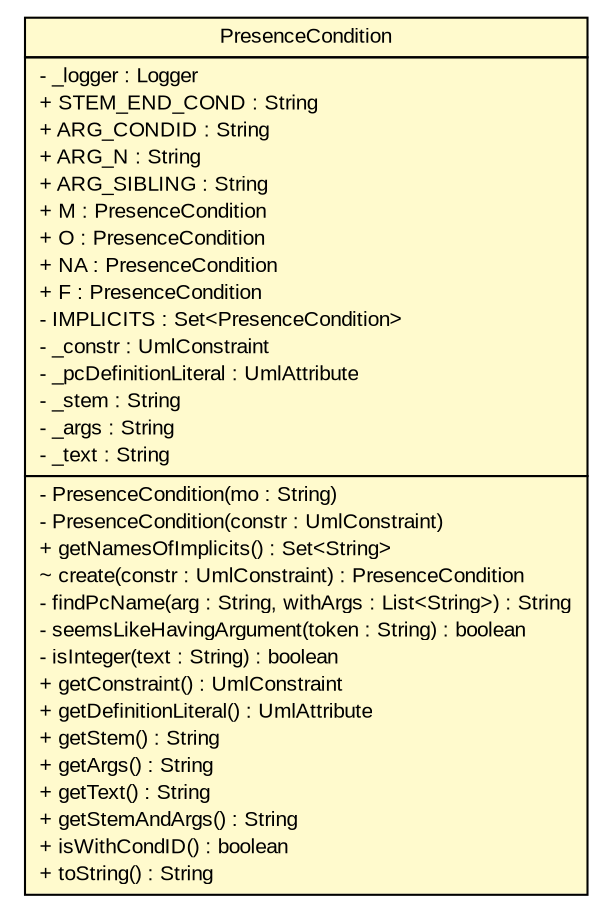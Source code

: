 #!/usr/local/bin/dot
#
# Class diagram 
# Generated by UMLGraph version R5_6_6-6-g3bdff0 (http://www.umlgraph.org/)
#

digraph G {
	edge [fontname="arial",fontsize=10,labelfontname="arial",labelfontsize=10];
	node [fontname="arial",fontsize=10,shape=plaintext];
	nodesep=0.25;
	ranksep=0.5;
	// org.tanjakostic.jcleancim.model.PresenceCondition
	c161687 [label=<<table title="org.tanjakostic.jcleancim.model.PresenceCondition" border="0" cellborder="1" cellspacing="0" cellpadding="2" port="p" bgcolor="lemonChiffon" href="./PresenceCondition.html">
		<tr><td><table border="0" cellspacing="0" cellpadding="1">
<tr><td align="center" balign="center"> PresenceCondition </td></tr>
		</table></td></tr>
		<tr><td><table border="0" cellspacing="0" cellpadding="1">
<tr><td align="left" balign="left"> - _logger : Logger </td></tr>
<tr><td align="left" balign="left"> + STEM_END_COND : String </td></tr>
<tr><td align="left" balign="left"> + ARG_CONDID : String </td></tr>
<tr><td align="left" balign="left"> + ARG_N : String </td></tr>
<tr><td align="left" balign="left"> + ARG_SIBLING : String </td></tr>
<tr><td align="left" balign="left"> + M : PresenceCondition </td></tr>
<tr><td align="left" balign="left"> + O : PresenceCondition </td></tr>
<tr><td align="left" balign="left"> + NA : PresenceCondition </td></tr>
<tr><td align="left" balign="left"> + F : PresenceCondition </td></tr>
<tr><td align="left" balign="left"> - IMPLICITS : Set&lt;PresenceCondition&gt; </td></tr>
<tr><td align="left" balign="left"> - _constr : UmlConstraint </td></tr>
<tr><td align="left" balign="left"> - _pcDefinitionLiteral : UmlAttribute </td></tr>
<tr><td align="left" balign="left"> - _stem : String </td></tr>
<tr><td align="left" balign="left"> - _args : String </td></tr>
<tr><td align="left" balign="left"> - _text : String </td></tr>
		</table></td></tr>
		<tr><td><table border="0" cellspacing="0" cellpadding="1">
<tr><td align="left" balign="left"> - PresenceCondition(mo : String) </td></tr>
<tr><td align="left" balign="left"> - PresenceCondition(constr : UmlConstraint) </td></tr>
<tr><td align="left" balign="left"> + getNamesOfImplicits() : Set&lt;String&gt; </td></tr>
<tr><td align="left" balign="left"> ~ create(constr : UmlConstraint) : PresenceCondition </td></tr>
<tr><td align="left" balign="left"> - findPcName(arg : String, withArgs : List&lt;String&gt;) : String </td></tr>
<tr><td align="left" balign="left"> - seemsLikeHavingArgument(token : String) : boolean </td></tr>
<tr><td align="left" balign="left"> - isInteger(text : String) : boolean </td></tr>
<tr><td align="left" balign="left"> + getConstraint() : UmlConstraint </td></tr>
<tr><td align="left" balign="left"> + getDefinitionLiteral() : UmlAttribute </td></tr>
<tr><td align="left" balign="left"> + getStem() : String </td></tr>
<tr><td align="left" balign="left"> + getArgs() : String </td></tr>
<tr><td align="left" balign="left"> + getText() : String </td></tr>
<tr><td align="left" balign="left"> + getStemAndArgs() : String </td></tr>
<tr><td align="left" balign="left"> + isWithCondID() : boolean </td></tr>
<tr><td align="left" balign="left"> + toString() : String </td></tr>
		</table></td></tr>
		</table>>, URL="./PresenceCondition.html", fontname="arial", fontcolor="black", fontsize=10.0];
}

